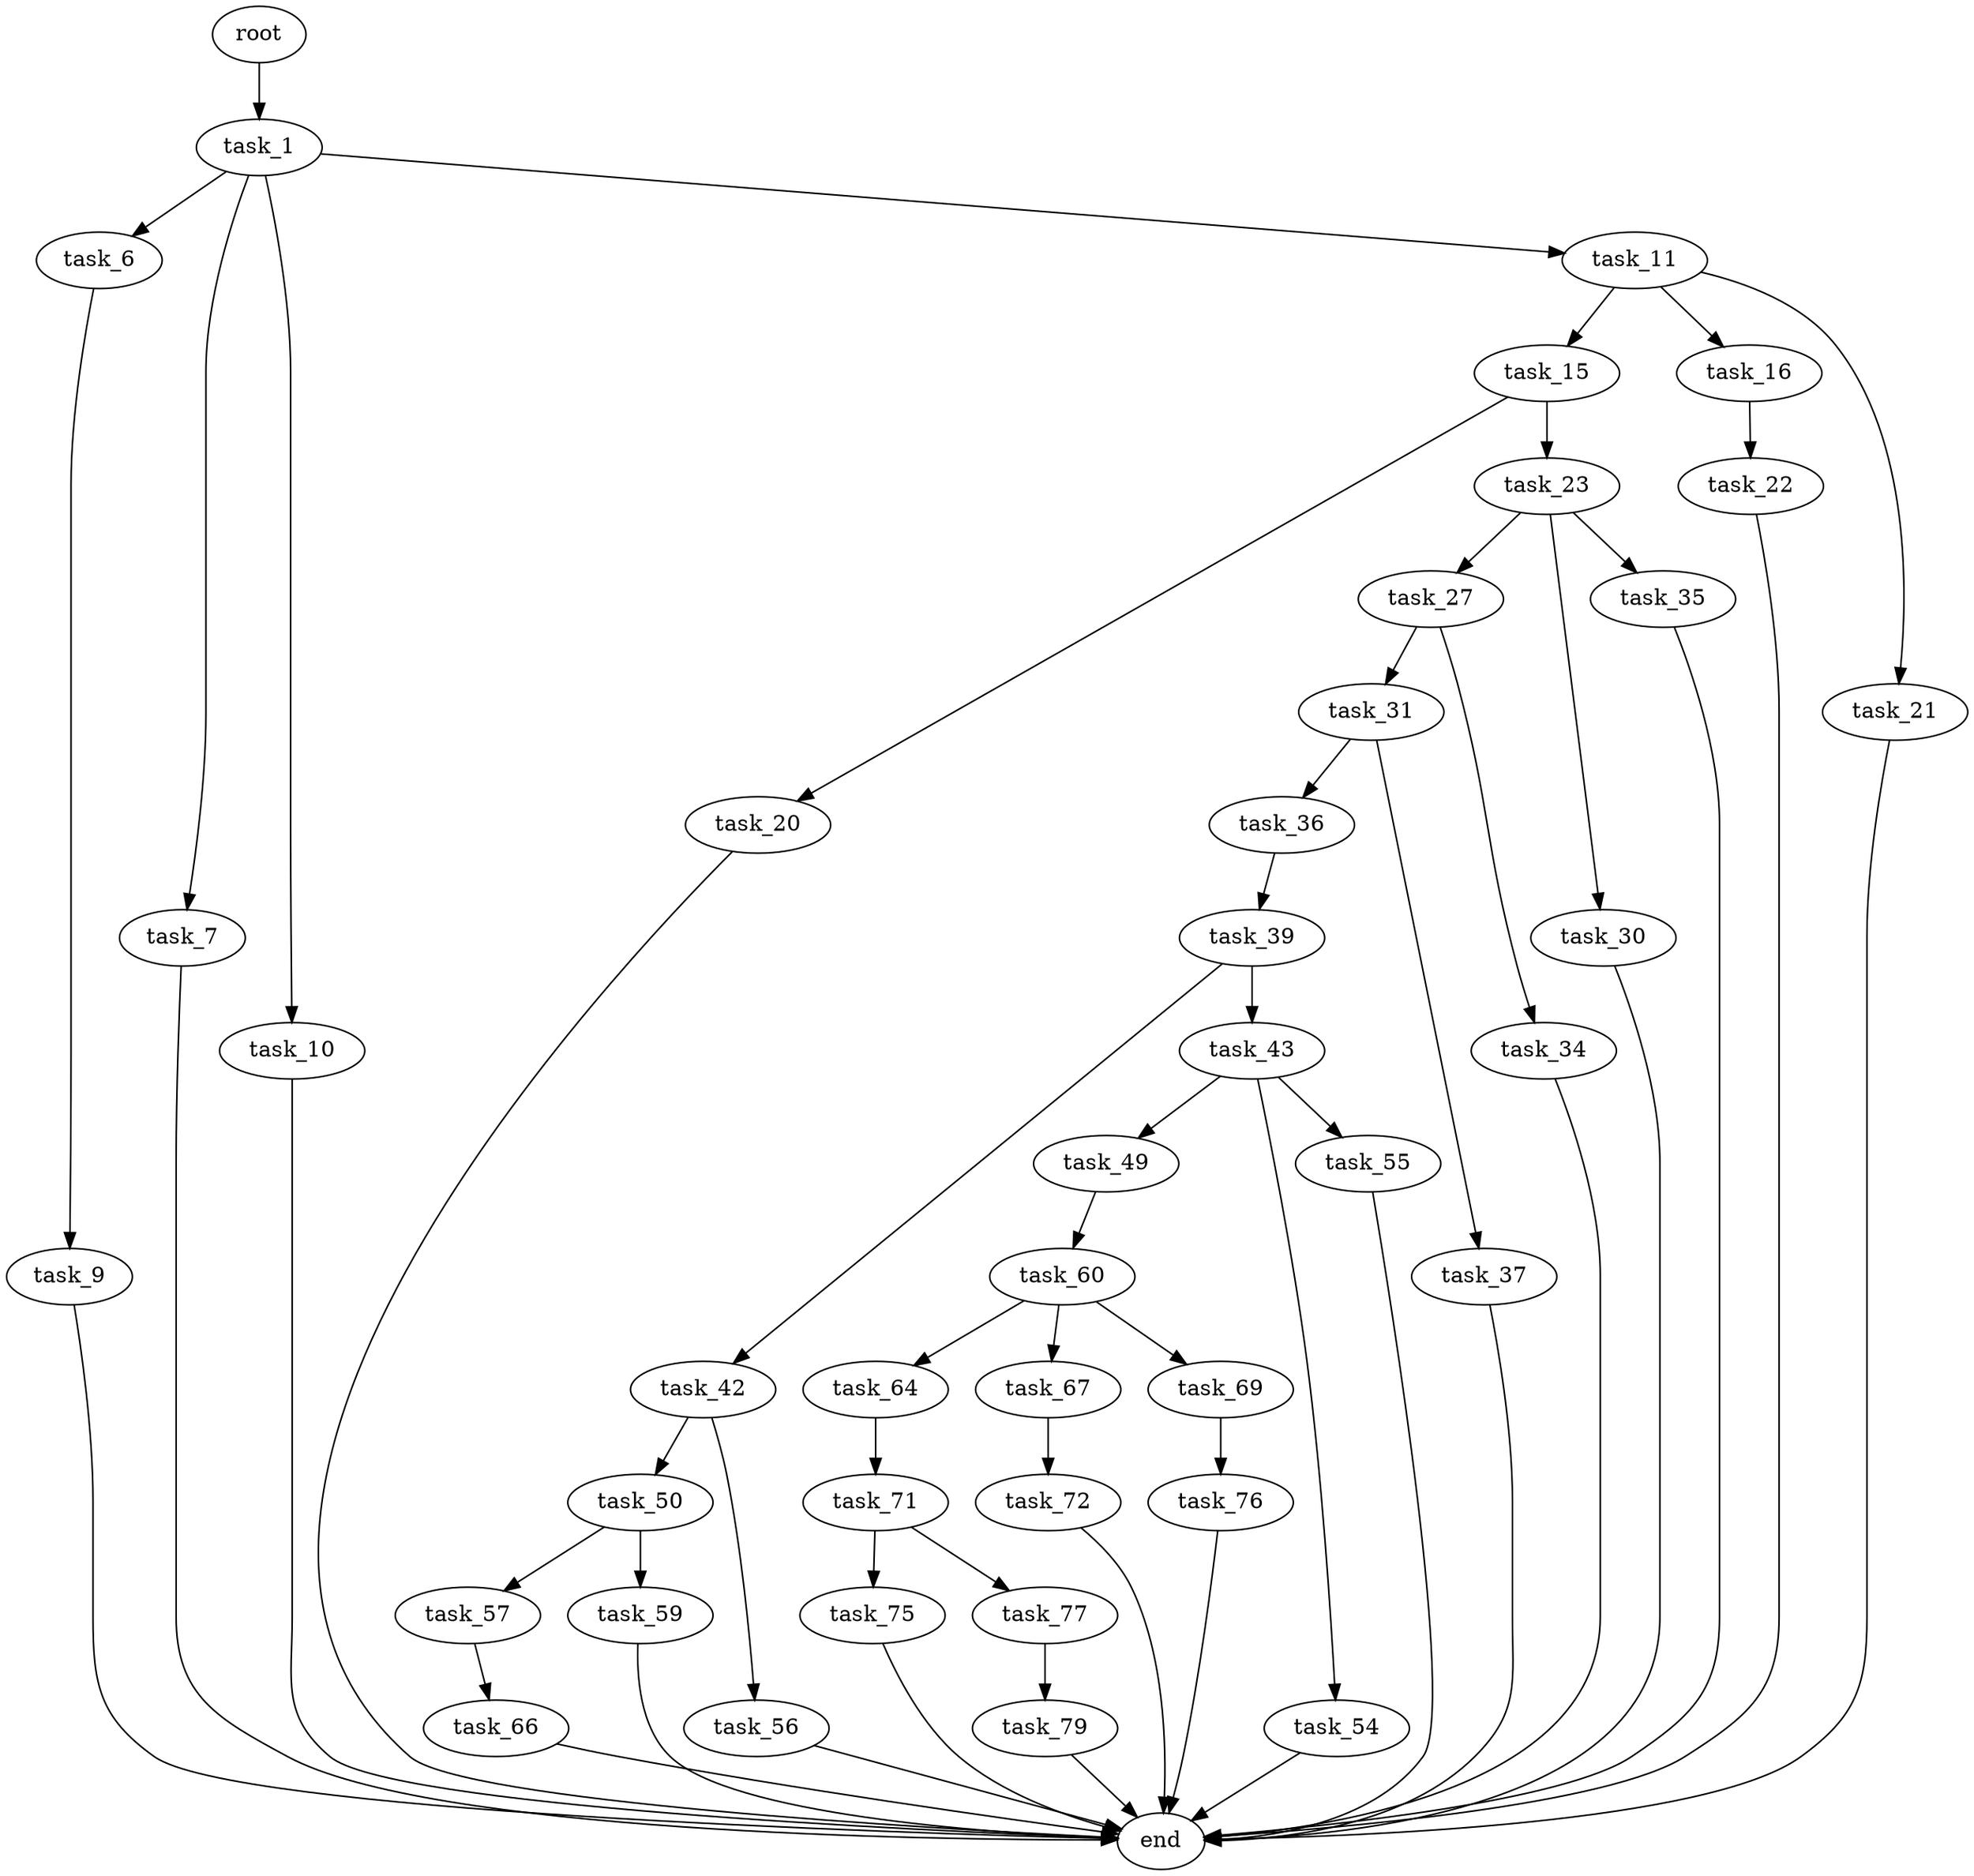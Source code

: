 digraph G {
  root [size="0.000000"];
  task_1 [size="159052550866.000000"];
  task_6 [size="101168596139.000000"];
  task_7 [size="28250637774.000000"];
  task_9 [size="887711166381.000000"];
  task_10 [size="782757789696.000000"];
  task_11 [size="40438646275.000000"];
  task_15 [size="1073741824000.000000"];
  task_16 [size="18100415665.000000"];
  task_20 [size="68719476736.000000"];
  task_21 [size="68719476736.000000"];
  task_22 [size="60097042484.000000"];
  task_23 [size="92122147274.000000"];
  task_27 [size="1073741824000.000000"];
  task_30 [size="28991029248.000000"];
  task_31 [size="6207318361.000000"];
  task_34 [size="5088844027.000000"];
  task_35 [size="35792111575.000000"];
  task_36 [size="393333823.000000"];
  task_37 [size="231928233984.000000"];
  task_39 [size="27269513080.000000"];
  task_42 [size="37866995236.000000"];
  task_43 [size="17956308012.000000"];
  task_49 [size="6488958221.000000"];
  task_50 [size="63883888344.000000"];
  task_54 [size="446706616990.000000"];
  task_55 [size="96665173129.000000"];
  task_56 [size="6401409173.000000"];
  task_57 [size="1086801697455.000000"];
  task_59 [size="1999725281.000000"];
  task_60 [size="28991029248.000000"];
  task_64 [size="308620889938.000000"];
  task_66 [size="65524403136.000000"];
  task_67 [size="13333911746.000000"];
  task_69 [size="1257870656091.000000"];
  task_71 [size="32401910972.000000"];
  task_72 [size="20289737746.000000"];
  task_75 [size="38548743938.000000"];
  task_76 [size="368293445632.000000"];
  task_77 [size="231928233984.000000"];
  task_79 [size="28991029248.000000"];
  end [size="0.000000"];

  root -> task_1 [size="1.000000"];
  task_1 -> task_6 [size="536870912.000000"];
  task_1 -> task_7 [size="536870912.000000"];
  task_1 -> task_10 [size="536870912.000000"];
  task_1 -> task_11 [size="536870912.000000"];
  task_6 -> task_9 [size="134217728.000000"];
  task_7 -> end [size="1.000000"];
  task_9 -> end [size="1.000000"];
  task_10 -> end [size="1.000000"];
  task_11 -> task_15 [size="679477248.000000"];
  task_11 -> task_16 [size="679477248.000000"];
  task_11 -> task_21 [size="679477248.000000"];
  task_15 -> task_20 [size="838860800.000000"];
  task_15 -> task_23 [size="838860800.000000"];
  task_16 -> task_22 [size="75497472.000000"];
  task_20 -> end [size="1.000000"];
  task_21 -> end [size="1.000000"];
  task_22 -> end [size="1.000000"];
  task_23 -> task_27 [size="75497472.000000"];
  task_23 -> task_30 [size="75497472.000000"];
  task_23 -> task_35 [size="75497472.000000"];
  task_27 -> task_31 [size="838860800.000000"];
  task_27 -> task_34 [size="838860800.000000"];
  task_30 -> end [size="1.000000"];
  task_31 -> task_36 [size="411041792.000000"];
  task_31 -> task_37 [size="411041792.000000"];
  task_34 -> end [size="1.000000"];
  task_35 -> end [size="1.000000"];
  task_36 -> task_39 [size="33554432.000000"];
  task_37 -> end [size="1.000000"];
  task_39 -> task_42 [size="33554432.000000"];
  task_39 -> task_43 [size="33554432.000000"];
  task_42 -> task_50 [size="838860800.000000"];
  task_42 -> task_56 [size="838860800.000000"];
  task_43 -> task_49 [size="33554432.000000"];
  task_43 -> task_54 [size="33554432.000000"];
  task_43 -> task_55 [size="33554432.000000"];
  task_49 -> task_60 [size="134217728.000000"];
  task_50 -> task_57 [size="301989888.000000"];
  task_50 -> task_59 [size="301989888.000000"];
  task_54 -> end [size="1.000000"];
  task_55 -> end [size="1.000000"];
  task_56 -> end [size="1.000000"];
  task_57 -> task_66 [size="679477248.000000"];
  task_59 -> end [size="1.000000"];
  task_60 -> task_64 [size="75497472.000000"];
  task_60 -> task_67 [size="75497472.000000"];
  task_60 -> task_69 [size="75497472.000000"];
  task_64 -> task_71 [size="838860800.000000"];
  task_66 -> end [size="1.000000"];
  task_67 -> task_72 [size="301989888.000000"];
  task_69 -> task_76 [size="838860800.000000"];
  task_71 -> task_75 [size="679477248.000000"];
  task_71 -> task_77 [size="679477248.000000"];
  task_72 -> end [size="1.000000"];
  task_75 -> end [size="1.000000"];
  task_76 -> end [size="1.000000"];
  task_77 -> task_79 [size="301989888.000000"];
  task_79 -> end [size="1.000000"];
}
